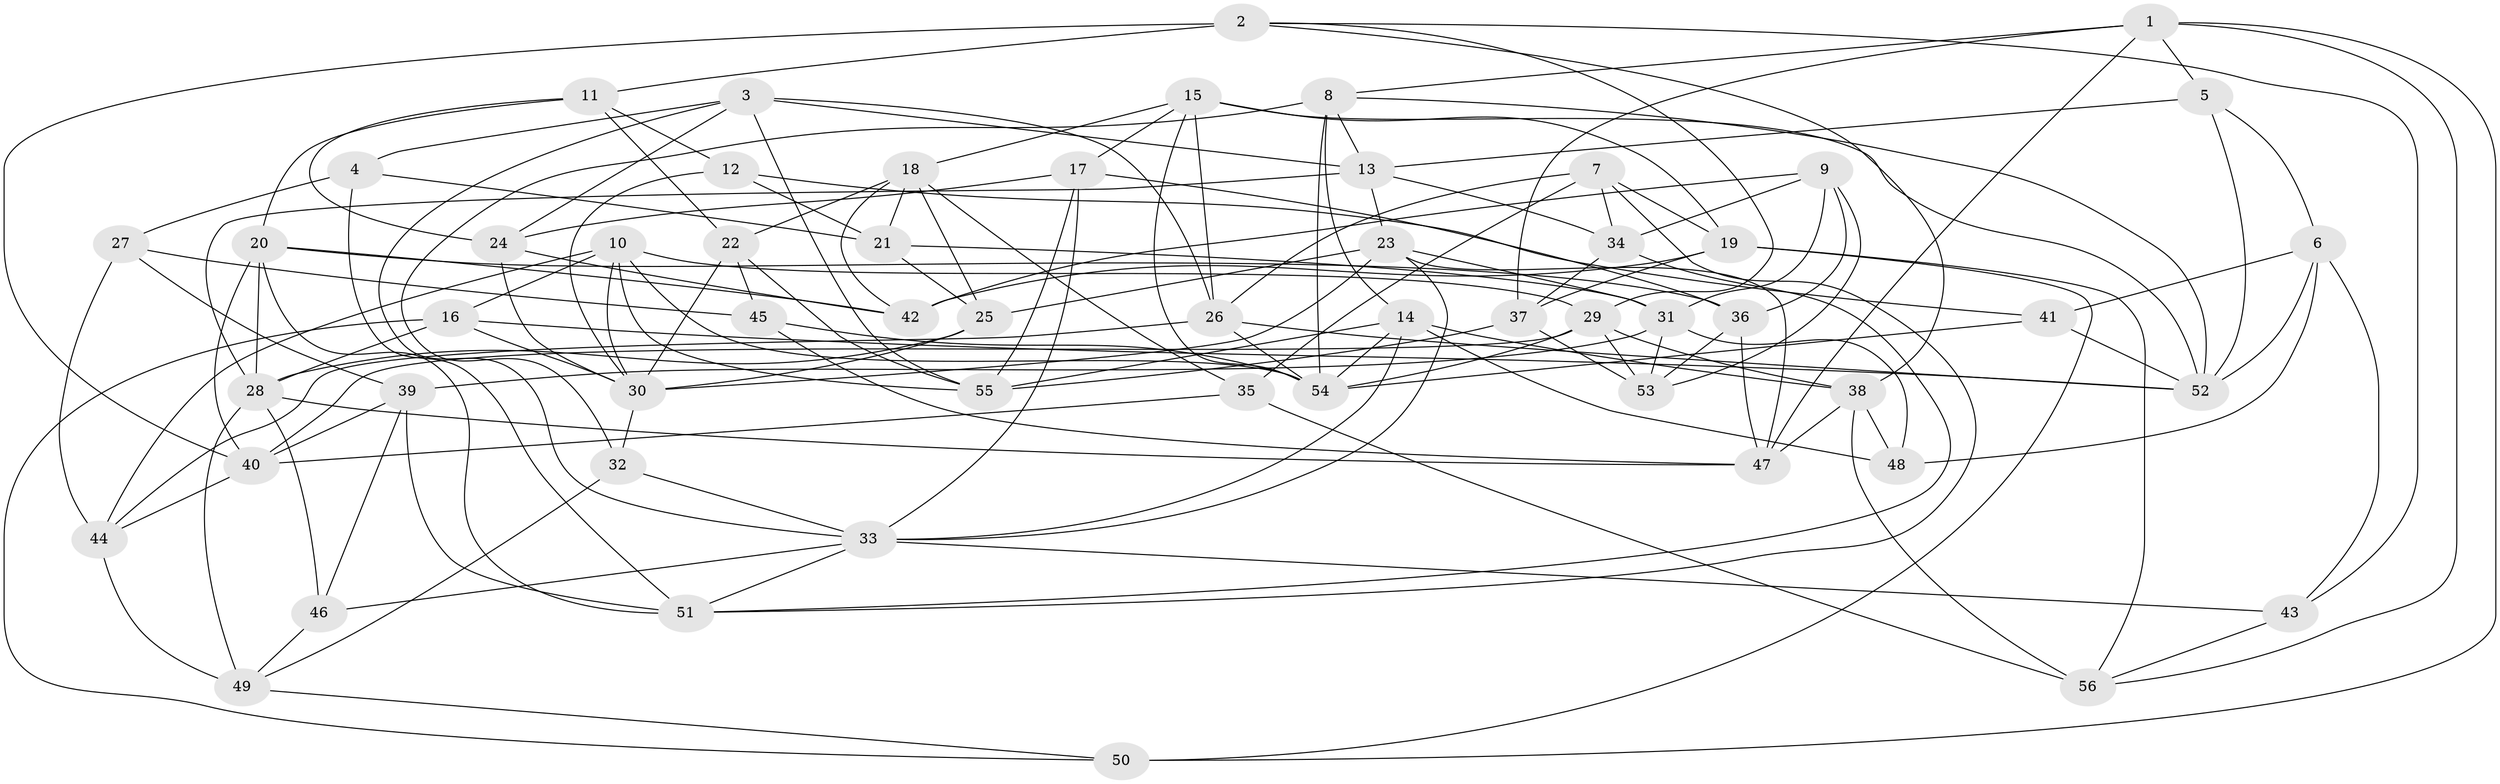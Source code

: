 // original degree distribution, {4: 1.0}
// Generated by graph-tools (version 1.1) at 2025/02/03/09/25 03:02:58]
// undirected, 56 vertices, 150 edges
graph export_dot {
graph [start="1"]
  node [color=gray90,style=filled];
  1;
  2;
  3;
  4;
  5;
  6;
  7;
  8;
  9;
  10;
  11;
  12;
  13;
  14;
  15;
  16;
  17;
  18;
  19;
  20;
  21;
  22;
  23;
  24;
  25;
  26;
  27;
  28;
  29;
  30;
  31;
  32;
  33;
  34;
  35;
  36;
  37;
  38;
  39;
  40;
  41;
  42;
  43;
  44;
  45;
  46;
  47;
  48;
  49;
  50;
  51;
  52;
  53;
  54;
  55;
  56;
  1 -- 5 [weight=1.0];
  1 -- 8 [weight=1.0];
  1 -- 37 [weight=1.0];
  1 -- 47 [weight=1.0];
  1 -- 50 [weight=1.0];
  1 -- 56 [weight=1.0];
  2 -- 11 [weight=2.0];
  2 -- 29 [weight=1.0];
  2 -- 38 [weight=1.0];
  2 -- 40 [weight=1.0];
  2 -- 43 [weight=1.0];
  3 -- 4 [weight=1.0];
  3 -- 13 [weight=1.0];
  3 -- 24 [weight=1.0];
  3 -- 26 [weight=1.0];
  3 -- 33 [weight=1.0];
  3 -- 55 [weight=1.0];
  4 -- 21 [weight=1.0];
  4 -- 27 [weight=1.0];
  4 -- 51 [weight=1.0];
  5 -- 6 [weight=1.0];
  5 -- 13 [weight=1.0];
  5 -- 52 [weight=1.0];
  6 -- 41 [weight=2.0];
  6 -- 43 [weight=1.0];
  6 -- 48 [weight=1.0];
  6 -- 52 [weight=1.0];
  7 -- 19 [weight=1.0];
  7 -- 26 [weight=1.0];
  7 -- 34 [weight=1.0];
  7 -- 35 [weight=2.0];
  7 -- 51 [weight=1.0];
  8 -- 13 [weight=1.0];
  8 -- 14 [weight=1.0];
  8 -- 32 [weight=1.0];
  8 -- 52 [weight=1.0];
  8 -- 54 [weight=1.0];
  9 -- 31 [weight=1.0];
  9 -- 34 [weight=2.0];
  9 -- 36 [weight=1.0];
  9 -- 42 [weight=1.0];
  9 -- 53 [weight=1.0];
  10 -- 16 [weight=1.0];
  10 -- 29 [weight=1.0];
  10 -- 30 [weight=1.0];
  10 -- 44 [weight=1.0];
  10 -- 54 [weight=1.0];
  10 -- 55 [weight=1.0];
  11 -- 12 [weight=1.0];
  11 -- 20 [weight=1.0];
  11 -- 22 [weight=1.0];
  11 -- 24 [weight=1.0];
  12 -- 21 [weight=2.0];
  12 -- 30 [weight=1.0];
  12 -- 41 [weight=2.0];
  13 -- 23 [weight=1.0];
  13 -- 28 [weight=1.0];
  13 -- 34 [weight=1.0];
  14 -- 33 [weight=1.0];
  14 -- 38 [weight=1.0];
  14 -- 48 [weight=1.0];
  14 -- 54 [weight=1.0];
  14 -- 55 [weight=1.0];
  15 -- 17 [weight=1.0];
  15 -- 18 [weight=1.0];
  15 -- 19 [weight=1.0];
  15 -- 26 [weight=1.0];
  15 -- 52 [weight=1.0];
  15 -- 54 [weight=1.0];
  16 -- 28 [weight=1.0];
  16 -- 30 [weight=1.0];
  16 -- 50 [weight=1.0];
  16 -- 52 [weight=2.0];
  17 -- 24 [weight=1.0];
  17 -- 33 [weight=1.0];
  17 -- 36 [weight=2.0];
  17 -- 55 [weight=1.0];
  18 -- 21 [weight=1.0];
  18 -- 22 [weight=1.0];
  18 -- 25 [weight=1.0];
  18 -- 35 [weight=1.0];
  18 -- 42 [weight=1.0];
  19 -- 37 [weight=1.0];
  19 -- 42 [weight=1.0];
  19 -- 50 [weight=1.0];
  19 -- 56 [weight=1.0];
  20 -- 28 [weight=1.0];
  20 -- 36 [weight=1.0];
  20 -- 40 [weight=1.0];
  20 -- 42 [weight=1.0];
  20 -- 51 [weight=1.0];
  21 -- 25 [weight=1.0];
  21 -- 31 [weight=1.0];
  22 -- 30 [weight=1.0];
  22 -- 45 [weight=2.0];
  22 -- 55 [weight=1.0];
  23 -- 25 [weight=1.0];
  23 -- 30 [weight=1.0];
  23 -- 31 [weight=1.0];
  23 -- 33 [weight=1.0];
  23 -- 47 [weight=1.0];
  24 -- 30 [weight=1.0];
  24 -- 42 [weight=2.0];
  25 -- 28 [weight=2.0];
  25 -- 30 [weight=1.0];
  26 -- 44 [weight=1.0];
  26 -- 52 [weight=1.0];
  26 -- 54 [weight=1.0];
  27 -- 39 [weight=2.0];
  27 -- 44 [weight=1.0];
  27 -- 45 [weight=2.0];
  28 -- 46 [weight=1.0];
  28 -- 47 [weight=1.0];
  28 -- 49 [weight=1.0];
  29 -- 38 [weight=1.0];
  29 -- 40 [weight=1.0];
  29 -- 53 [weight=1.0];
  29 -- 54 [weight=1.0];
  30 -- 32 [weight=1.0];
  31 -- 39 [weight=1.0];
  31 -- 48 [weight=1.0];
  31 -- 53 [weight=1.0];
  32 -- 33 [weight=1.0];
  32 -- 49 [weight=1.0];
  33 -- 43 [weight=1.0];
  33 -- 46 [weight=1.0];
  33 -- 51 [weight=1.0];
  34 -- 37 [weight=1.0];
  34 -- 51 [weight=1.0];
  35 -- 40 [weight=1.0];
  35 -- 56 [weight=2.0];
  36 -- 47 [weight=1.0];
  36 -- 53 [weight=1.0];
  37 -- 53 [weight=2.0];
  37 -- 55 [weight=1.0];
  38 -- 47 [weight=1.0];
  38 -- 48 [weight=1.0];
  38 -- 56 [weight=1.0];
  39 -- 40 [weight=1.0];
  39 -- 46 [weight=1.0];
  39 -- 51 [weight=1.0];
  40 -- 44 [weight=1.0];
  41 -- 52 [weight=1.0];
  41 -- 54 [weight=1.0];
  43 -- 56 [weight=1.0];
  44 -- 49 [weight=2.0];
  45 -- 47 [weight=1.0];
  45 -- 54 [weight=1.0];
  46 -- 49 [weight=1.0];
  49 -- 50 [weight=1.0];
}
